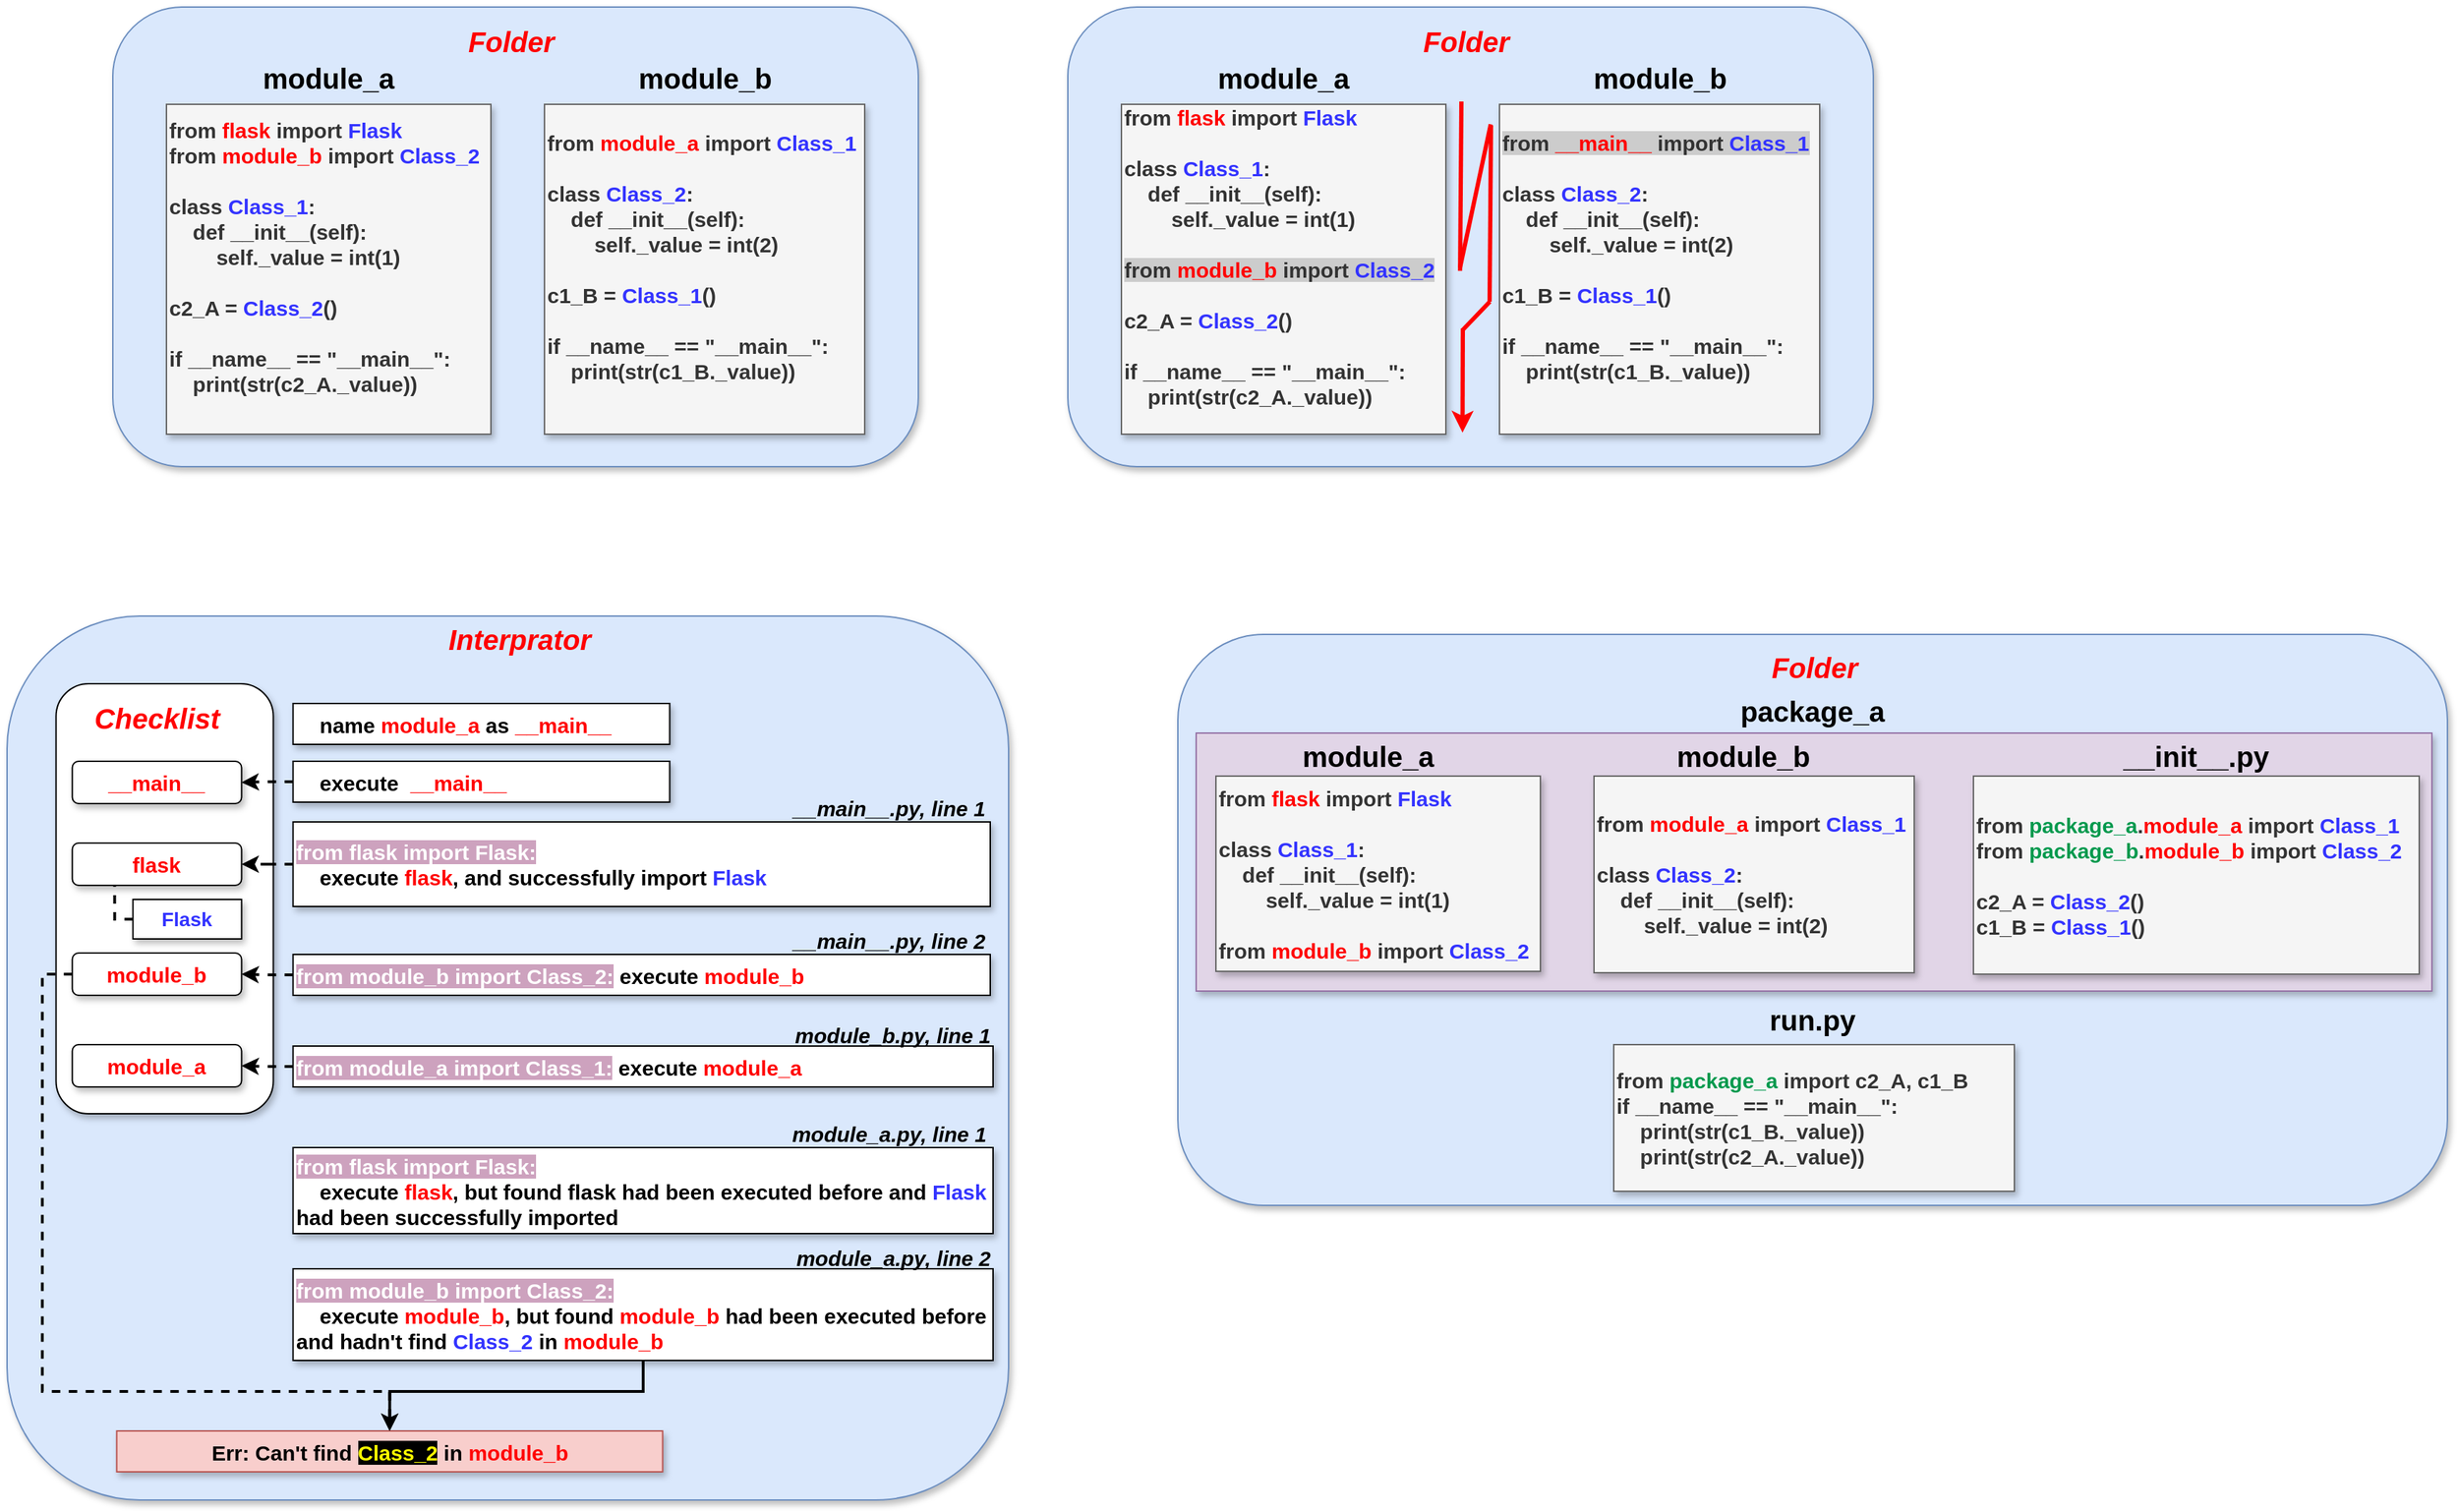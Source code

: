 <mxfile version="14.4.3" type="device"><diagram id="1DFluh_Ckm2dtyDieZkT" name="第 1 页"><mxGraphModel dx="1701" dy="1373" grid="0" gridSize="10" guides="1" tooltips="1" connect="1" arrows="1" fold="1" page="0" pageScale="1" pageWidth="827" pageHeight="1169" math="0" shadow="0"><root><mxCell id="0"/><mxCell id="1" parent="0"/><mxCell id="fZFH-stm4DB66SB43PjB-1" value="" style="rounded=1;whiteSpace=wrap;html=1;shadow=1;fillColor=#dae8fc;strokeColor=#6c8ebf;" vertex="1" parent="1"><mxGeometry x="753" y="149" width="900" height="405" as="geometry"/></mxCell><mxCell id="fZFH-stm4DB66SB43PjB-10" value="" style="rounded=0;whiteSpace=wrap;html=1;shadow=1;fillColor=#e1d5e7;strokeColor=#9673a6;" vertex="1" parent="1"><mxGeometry x="766" y="219" width="876" height="183" as="geometry"/></mxCell><mxCell id="ubFOCWh2kMWe9mgfSDn0-6" value="" style="rounded=1;whiteSpace=wrap;html=1;shadow=1;fillColor=#dae8fc;strokeColor=#6c8ebf;" parent="1" vertex="1"><mxGeometry x="-2" y="-296" width="571" height="326" as="geometry"/></mxCell><mxCell id="ubFOCWh2kMWe9mgfSDn0-1" value="&lt;b&gt;&lt;font style=&quot;font-size: 15px&quot;&gt;from &lt;font color=&quot;#ff0000&quot;&gt;flask&lt;/font&gt; import &lt;font color=&quot;#3333ff&quot;&gt;Flask&lt;/font&gt;&lt;br&gt;from &lt;font color=&quot;#ff0000&quot;&gt;module_b&lt;/font&gt; import &lt;font color=&quot;#3333ff&quot;&gt;Class_2&lt;/font&gt;&lt;br&gt;&lt;br&gt;class &lt;font color=&quot;#3333ff&quot;&gt;Class_1&lt;/font&gt;:&lt;br&gt;&amp;nbsp; &amp;nbsp; def __init__(self):&lt;br&gt;&amp;nbsp; &amp;nbsp; &amp;nbsp; &amp;nbsp; self._value = int(1)&lt;br&gt;&lt;br&gt;c2_A =&amp;nbsp;&lt;/font&gt;&lt;/b&gt;&lt;b&gt;&lt;font style=&quot;font-size: 15px&quot;&gt;&lt;font color=&quot;#3333ff&quot;&gt;Class_2&lt;/font&gt;&lt;/font&gt;&lt;/b&gt;&lt;b&gt;&lt;font style=&quot;font-size: 15px&quot;&gt;()&lt;br&gt;&lt;br&gt;if __name__ == &quot;__main__&quot;:&lt;br&gt;&amp;nbsp; &amp;nbsp; print(str(c2_A._value))&lt;br&gt;&lt;br&gt;&lt;/font&gt;&lt;/b&gt;" style="rounded=0;whiteSpace=wrap;html=1;align=left;fillColor=#f5f5f5;strokeColor=#666666;fontColor=#333333;shadow=1;" parent="1" vertex="1"><mxGeometry x="36" y="-227" width="230" height="234" as="geometry"/></mxCell><mxCell id="ubFOCWh2kMWe9mgfSDn0-3" value="&lt;b&gt;&lt;font style=&quot;font-size: 15px&quot;&gt;from &lt;font color=&quot;#ff0000&quot;&gt;module_a&lt;/font&gt; import &lt;font color=&quot;#3333ff&quot;&gt;Class_1&lt;/font&gt;&lt;br&gt;&lt;br&gt;class &lt;font color=&quot;#3333ff&quot;&gt;Class_2&lt;/font&gt;:&lt;br&gt;&amp;nbsp; &amp;nbsp; def __init__(self):&lt;br&gt;&amp;nbsp; &amp;nbsp; &amp;nbsp; &amp;nbsp; self._value = int(2)&lt;br&gt;&lt;br&gt;c1_B =&amp;nbsp;&lt;/font&gt;&lt;/b&gt;&lt;b&gt;&lt;font style=&quot;font-size: 15px&quot;&gt;&lt;font color=&quot;#3333ff&quot;&gt;Class_1&lt;/font&gt;&lt;/font&gt;&lt;/b&gt;&lt;b&gt;&lt;font style=&quot;font-size: 15px&quot;&gt;()&lt;br&gt;&lt;br&gt;if __name__ == &quot;__main__&quot;:&lt;br&gt;&amp;nbsp; &amp;nbsp; print(str(c1_B._value))&lt;br&gt;&lt;br&gt;&lt;/font&gt;&lt;/b&gt;" style="rounded=0;whiteSpace=wrap;html=1;align=left;fillColor=#f5f5f5;strokeColor=#666666;fontColor=#333333;shadow=1;" parent="1" vertex="1"><mxGeometry x="304" y="-227" width="227" height="234" as="geometry"/></mxCell><mxCell id="ubFOCWh2kMWe9mgfSDn0-4" value="&lt;font size=&quot;1&quot;&gt;&lt;b style=&quot;font-size: 20px&quot;&gt;module_a&lt;/b&gt;&lt;/font&gt;" style="text;html=1;strokeColor=none;fillColor=none;align=center;verticalAlign=middle;whiteSpace=wrap;rounded=0;" parent="1" vertex="1"><mxGeometry x="57" y="-256" width="188" height="20" as="geometry"/></mxCell><mxCell id="ubFOCWh2kMWe9mgfSDn0-5" value="&lt;font size=&quot;1&quot;&gt;&lt;b style=&quot;font-size: 20px&quot;&gt;module_b&lt;/b&gt;&lt;/font&gt;" style="text;html=1;strokeColor=none;fillColor=none;align=center;verticalAlign=middle;whiteSpace=wrap;rounded=0;" parent="1" vertex="1"><mxGeometry x="323.5" y="-256" width="188" height="20" as="geometry"/></mxCell><mxCell id="ubFOCWh2kMWe9mgfSDn0-9" value="" style="rounded=1;whiteSpace=wrap;html=1;shadow=1;fillColor=#dae8fc;strokeColor=#6c8ebf;" parent="1" vertex="1"><mxGeometry x="-77" y="136" width="710" height="627" as="geometry"/></mxCell><mxCell id="ubFOCWh2kMWe9mgfSDn0-11" value="&lt;font size=&quot;1&quot; color=&quot;#ff0000&quot;&gt;&lt;b style=&quot;font-size: 20px&quot;&gt;&lt;i&gt;Folder&lt;/i&gt;&lt;/b&gt;&lt;/font&gt;" style="text;html=1;strokeColor=none;fillColor=none;align=center;verticalAlign=middle;whiteSpace=wrap;rounded=0;" parent="1" vertex="1"><mxGeometry x="242" y="-282" width="76.5" height="20" as="geometry"/></mxCell><mxCell id="ubFOCWh2kMWe9mgfSDn0-14" value="&lt;font size=&quot;1&quot; color=&quot;#ff0000&quot;&gt;&lt;b style=&quot;font-size: 20px&quot;&gt;&lt;i&gt;Interprator&lt;/i&gt;&lt;/b&gt;&lt;/font&gt;" style="text;html=1;strokeColor=none;fillColor=none;align=center;verticalAlign=middle;whiteSpace=wrap;rounded=0;" parent="1" vertex="1"><mxGeometry x="248.13" y="142" width="76.5" height="20" as="geometry"/></mxCell><mxCell id="ubFOCWh2kMWe9mgfSDn0-15" value="&lt;b&gt;&lt;font style=&quot;font-size: 15px&quot;&gt;&amp;nbsp; &amp;nbsp; name &lt;font color=&quot;#ff0000&quot;&gt;module_a&lt;/font&gt; as &lt;font color=&quot;#ff0000&quot;&gt;__main__&lt;/font&gt;&lt;/font&gt;&lt;/b&gt;" style="rounded=0;whiteSpace=wrap;html=1;shadow=1;align=left;" parent="1" vertex="1"><mxGeometry x="125.75" y="198" width="267" height="29" as="geometry"/></mxCell><mxCell id="ubFOCWh2kMWe9mgfSDn0-16" value="" style="rounded=1;whiteSpace=wrap;html=1;shadow=1;" parent="1" vertex="1"><mxGeometry x="-42.25" y="184" width="154" height="305" as="geometry"/></mxCell><mxCell id="ubFOCWh2kMWe9mgfSDn0-53" style="edgeStyle=orthogonalEdgeStyle;rounded=0;orthogonalLoop=1;jettySize=auto;html=1;entryX=1;entryY=0.5;entryDx=0;entryDy=0;dashed=1;endArrow=classic;endFill=1;strokeWidth=2;" parent="1" source="ubFOCWh2kMWe9mgfSDn0-17" target="ubFOCWh2kMWe9mgfSDn0-19" edge="1"><mxGeometry relative="1" as="geometry"/></mxCell><mxCell id="ubFOCWh2kMWe9mgfSDn0-17" value="&lt;span style=&quot;font-size: 15px&quot;&gt;&lt;b&gt;&amp;nbsp; &amp;nbsp; execute&amp;nbsp;&amp;nbsp;&lt;font color=&quot;#ff0000&quot;&gt;__main__&lt;/font&gt;&lt;/b&gt;&lt;/span&gt;" style="rounded=0;whiteSpace=wrap;html=1;shadow=1;align=left;" parent="1" vertex="1"><mxGeometry x="125.75" y="239" width="267" height="29" as="geometry"/></mxCell><mxCell id="ubFOCWh2kMWe9mgfSDn0-18" value="&lt;font color=&quot;#ff0000&quot;&gt;&lt;span style=&quot;font-size: 20px&quot;&gt;&lt;b&gt;&lt;i&gt;Checklist&lt;/i&gt;&lt;/b&gt;&lt;/span&gt;&lt;/font&gt;" style="text;html=1;strokeColor=none;fillColor=none;align=center;verticalAlign=middle;whiteSpace=wrap;rounded=0;" parent="1" vertex="1"><mxGeometry x="-9" y="198" width="76.5" height="20" as="geometry"/></mxCell><mxCell id="ubFOCWh2kMWe9mgfSDn0-19" value="&lt;b&gt;&lt;font style=&quot;font-size: 15px&quot; color=&quot;#ff0000&quot;&gt;__main__&lt;/font&gt;&lt;/b&gt;" style="rounded=1;whiteSpace=wrap;html=1;shadow=1;" parent="1" vertex="1"><mxGeometry x="-30.75" y="239" width="120" height="30" as="geometry"/></mxCell><mxCell id="ubFOCWh2kMWe9mgfSDn0-30" style="edgeStyle=orthogonalEdgeStyle;rounded=0;orthogonalLoop=1;jettySize=auto;html=1;entryX=0.25;entryY=1;entryDx=0;entryDy=0;dashed=1;endArrow=none;endFill=0;strokeWidth=2;" parent="1" source="ubFOCWh2kMWe9mgfSDn0-20" target="ubFOCWh2kMWe9mgfSDn0-29" edge="1"><mxGeometry relative="1" as="geometry"><Array as="points"><mxPoint x="-0.25" y="351"/></Array></mxGeometry></mxCell><mxCell id="ubFOCWh2kMWe9mgfSDn0-20" value="&lt;b&gt;&lt;font style=&quot;font-size: 14px&quot; color=&quot;#3333ff&quot;&gt;Flask&lt;/font&gt;&lt;/b&gt;" style="rounded=0;whiteSpace=wrap;html=1;shadow=1;" parent="1" vertex="1"><mxGeometry x="12.25" y="337" width="77" height="28" as="geometry"/></mxCell><mxCell id="ubFOCWh2kMWe9mgfSDn0-31" style="edgeStyle=orthogonalEdgeStyle;rounded=0;orthogonalLoop=1;jettySize=auto;html=1;entryX=1;entryY=0.5;entryDx=0;entryDy=0;dashed=1;endArrow=classic;endFill=1;strokeWidth=2;" parent="1" source="ubFOCWh2kMWe9mgfSDn0-25" target="ubFOCWh2kMWe9mgfSDn0-29" edge="1"><mxGeometry relative="1" as="geometry"/></mxCell><mxCell id="ubFOCWh2kMWe9mgfSDn0-25" value="&lt;b&gt;&lt;font style=&quot;font-size: 15px ; background-color: rgb(205 , 162 , 190)&quot; color=&quot;#ffffff&quot;&gt;from&amp;nbsp;&lt;font&gt;flask&lt;/font&gt;&amp;nbsp;import&amp;nbsp;&lt;font&gt;Flask:&lt;/font&gt;&lt;/font&gt;&lt;/b&gt;&lt;span style=&quot;font-size: 15px&quot;&gt;&lt;b&gt;&amp;nbsp;&lt;br&gt;&amp;nbsp; &amp;nbsp; execute &lt;font color=&quot;#ff0000&quot;&gt;flask&lt;/font&gt;, and successfully import &lt;font color=&quot;#3333ff&quot;&gt;Flask&lt;/font&gt;&lt;/b&gt;&lt;/span&gt;" style="rounded=0;whiteSpace=wrap;html=1;shadow=1;align=left;" parent="1" vertex="1"><mxGeometry x="125.75" y="282" width="494.25" height="60" as="geometry"/></mxCell><mxCell id="ubFOCWh2kMWe9mgfSDn0-33" style="edgeStyle=orthogonalEdgeStyle;rounded=0;orthogonalLoop=1;jettySize=auto;html=1;entryX=1;entryY=0.5;entryDx=0;entryDy=0;dashed=1;endArrow=classic;endFill=1;strokeWidth=2;" parent="1" source="ubFOCWh2kMWe9mgfSDn0-27" target="ubFOCWh2kMWe9mgfSDn0-32" edge="1"><mxGeometry relative="1" as="geometry"/></mxCell><mxCell id="ubFOCWh2kMWe9mgfSDn0-27" value="&lt;b&gt;&lt;font style=&quot;font-size: 15px&quot;&gt;&lt;font color=&quot;#ffffff&quot; style=&quot;background-color: rgb(205 , 162 , 190)&quot;&gt;from&amp;nbsp;&lt;font&gt;module_b&lt;/font&gt;&amp;nbsp;import&amp;nbsp;&lt;font&gt;Class_2:&lt;/font&gt;&lt;/font&gt;&lt;font color=&quot;#ff0000&quot; style=&quot;color: rgb(51 , 51 , 51)&quot;&gt;&amp;nbsp;&lt;/font&gt;&lt;/font&gt;&lt;/b&gt;&lt;span style=&quot;font-size: 15px&quot;&gt;&lt;b&gt;execute &lt;font color=&quot;#ff0000&quot;&gt;module_b&lt;/font&gt;&lt;/b&gt;&lt;/span&gt;" style="rounded=0;whiteSpace=wrap;html=1;shadow=1;align=left;" parent="1" vertex="1"><mxGeometry x="125.75" y="376" width="494.25" height="29" as="geometry"/></mxCell><mxCell id="ubFOCWh2kMWe9mgfSDn0-29" value="&lt;b&gt;&lt;font style=&quot;font-size: 15px&quot; color=&quot;#ff0000&quot;&gt;flask&lt;/font&gt;&lt;/b&gt;" style="rounded=1;whiteSpace=wrap;html=1;shadow=1;" parent="1" vertex="1"><mxGeometry x="-30.75" y="297" width="120" height="30" as="geometry"/></mxCell><mxCell id="ubFOCWh2kMWe9mgfSDn0-37" style="edgeStyle=orthogonalEdgeStyle;rounded=0;orthogonalLoop=1;jettySize=auto;html=1;entryX=0.5;entryY=0;entryDx=0;entryDy=0;endArrow=classic;endFill=1;strokeWidth=2;dashed=1;exitX=0;exitY=0.5;exitDx=0;exitDy=0;" parent="1" source="ubFOCWh2kMWe9mgfSDn0-32" target="ubFOCWh2kMWe9mgfSDn0-35" edge="1"><mxGeometry relative="1" as="geometry"><Array as="points"><mxPoint x="-52" y="390"/><mxPoint x="-52" y="686"/><mxPoint x="194" y="686"/></Array></mxGeometry></mxCell><mxCell id="ubFOCWh2kMWe9mgfSDn0-32" value="&lt;b&gt;&lt;font style=&quot;font-size: 15px&quot; color=&quot;#ff0000&quot;&gt;module_b&lt;/font&gt;&lt;/b&gt;" style="rounded=1;whiteSpace=wrap;html=1;shadow=1;" parent="1" vertex="1"><mxGeometry x="-30.75" y="375" width="120" height="30" as="geometry"/></mxCell><mxCell id="ubFOCWh2kMWe9mgfSDn0-55" style="edgeStyle=orthogonalEdgeStyle;rounded=0;orthogonalLoop=1;jettySize=auto;html=1;entryX=1;entryY=0.5;entryDx=0;entryDy=0;dashed=1;endArrow=classic;endFill=1;strokeWidth=2;" parent="1" source="ubFOCWh2kMWe9mgfSDn0-34" target="ubFOCWh2kMWe9mgfSDn0-54" edge="1"><mxGeometry relative="1" as="geometry"/></mxCell><mxCell id="ubFOCWh2kMWe9mgfSDn0-34" value="&lt;b&gt;&lt;font style=&quot;font-size: 15px&quot;&gt;&lt;font color=&quot;#ffffff&quot; style=&quot;background-color: rgb(205 , 162 , 190)&quot;&gt;from&amp;nbsp;&lt;font&gt;module_a&lt;/font&gt;&amp;nbsp;import&amp;nbsp;&lt;font&gt;Class_1:&lt;/font&gt;&lt;/font&gt;&lt;font color=&quot;#ff0000&quot; style=&quot;color: rgb(51 , 51 , 51)&quot;&gt;&amp;nbsp;&lt;/font&gt;&lt;/font&gt;&lt;/b&gt;&lt;span style=&quot;font-size: 15px&quot;&gt;&lt;b&gt;execute &lt;font color=&quot;#ff0000&quot;&gt;module_a&lt;/font&gt;&lt;/b&gt;&lt;/span&gt;" style="rounded=0;whiteSpace=wrap;html=1;shadow=1;align=left;" parent="1" vertex="1"><mxGeometry x="125.75" y="441" width="496.25" height="29" as="geometry"/></mxCell><mxCell id="ubFOCWh2kMWe9mgfSDn0-35" value="&lt;b&gt;&lt;font style=&quot;font-size: 15px&quot;&gt;Err: Can't find &lt;font color=&quot;#ffff00&quot; style=&quot;background-color: rgb(0 , 0 , 0)&quot;&gt;Class_2&lt;/font&gt; in &lt;font color=&quot;#ff0000&quot;&gt;module_b&lt;/font&gt;&lt;/font&gt;&lt;/b&gt;" style="rounded=0;whiteSpace=wrap;html=1;shadow=1;fillColor=#f8cecc;strokeColor=#b85450;" parent="1" vertex="1"><mxGeometry x="0.75" y="714" width="387" height="29" as="geometry"/></mxCell><mxCell id="ubFOCWh2kMWe9mgfSDn0-38" value="&lt;b&gt;&lt;i&gt;&lt;font style=&quot;font-size: 15px&quot;&gt;__main__.py, line 1&lt;/font&gt;&lt;/i&gt;&lt;/b&gt;" style="text;html=1;strokeColor=none;fillColor=none;align=center;verticalAlign=middle;whiteSpace=wrap;rounded=0;" parent="1" vertex="1"><mxGeometry x="476.13" y="262" width="145" height="20" as="geometry"/></mxCell><mxCell id="ubFOCWh2kMWe9mgfSDn0-40" value="&lt;b&gt;&lt;i&gt;&lt;font style=&quot;font-size: 15px&quot;&gt;__main__.py, line 2&lt;/font&gt;&lt;/i&gt;&lt;/b&gt;" style="text;html=1;strokeColor=none;fillColor=none;align=center;verticalAlign=middle;whiteSpace=wrap;rounded=0;" parent="1" vertex="1"><mxGeometry x="477.25" y="356" width="142.75" height="20" as="geometry"/></mxCell><mxCell id="ubFOCWh2kMWe9mgfSDn0-44" value="&lt;b&gt;&lt;i&gt;&lt;font style=&quot;font-size: 15px&quot;&gt;module_b.py, line 1&lt;/font&gt;&lt;/i&gt;&lt;/b&gt;" style="text;html=1;strokeColor=none;fillColor=none;align=center;verticalAlign=middle;whiteSpace=wrap;rounded=0;" parent="1" vertex="1"><mxGeometry x="471" y="423" width="159.75" height="20" as="geometry"/></mxCell><mxCell id="ubFOCWh2kMWe9mgfSDn0-46" style="edgeStyle=orthogonalEdgeStyle;rounded=0;orthogonalLoop=1;jettySize=auto;html=1;endArrow=classic;endFill=1;strokeWidth=2;entryX=0.5;entryY=0;entryDx=0;entryDy=0;" parent="1" source="ubFOCWh2kMWe9mgfSDn0-45" target="ubFOCWh2kMWe9mgfSDn0-35" edge="1"><mxGeometry relative="1" as="geometry"><Array as="points"><mxPoint x="374" y="686"/><mxPoint x="194" y="686"/></Array></mxGeometry></mxCell><mxCell id="ubFOCWh2kMWe9mgfSDn0-45" value="&lt;b&gt;&lt;font style=&quot;font-size: 15px&quot;&gt;&lt;font color=&quot;#ffffff&quot; style=&quot;background-color: rgb(205 , 162 , 190)&quot;&gt;from&amp;nbsp;&lt;font&gt;module_b&lt;/font&gt;&amp;nbsp;import&amp;nbsp;&lt;font&gt;Class_2:&lt;/font&gt;&lt;/font&gt;&lt;font color=&quot;#ff0000&quot; style=&quot;color: rgb(51 , 51 , 51)&quot;&gt;&amp;nbsp;&lt;br&gt;&lt;/font&gt;&lt;/font&gt;&lt;/b&gt;&lt;span style=&quot;font-size: 15px&quot;&gt;&lt;b&gt;&amp;nbsp; &amp;nbsp; execute &lt;font color=&quot;#ff0000&quot;&gt;module_b&lt;/font&gt;, but found &lt;font color=&quot;#ff0000&quot;&gt;module_b&lt;/font&gt; had been&amp;nbsp;&lt;/b&gt;&lt;/span&gt;&lt;b style=&quot;font-size: 15px&quot;&gt;executed&lt;/b&gt;&lt;span style=&quot;font-size: 15px&quot;&gt;&lt;b&gt;&amp;nbsp;before and hadn't find &lt;font color=&quot;#3333ff&quot;&gt;Class_2&lt;/font&gt; in &lt;font color=&quot;#ff0000&quot;&gt;module_b&lt;/font&gt;&lt;/b&gt;&lt;/span&gt;" style="rounded=0;whiteSpace=wrap;html=1;shadow=1;align=left;" parent="1" vertex="1"><mxGeometry x="125.75" y="599" width="496.25" height="65" as="geometry"/></mxCell><mxCell id="ubFOCWh2kMWe9mgfSDn0-47" value="&lt;b&gt;&lt;i&gt;&lt;font style=&quot;font-size: 15px&quot;&gt;module_a.py, line 2&lt;/font&gt;&lt;/i&gt;&lt;/b&gt;" style="text;html=1;strokeColor=none;fillColor=none;align=center;verticalAlign=middle;whiteSpace=wrap;rounded=0;" parent="1" vertex="1"><mxGeometry x="477.5" y="581" width="146.75" height="20" as="geometry"/></mxCell><mxCell id="ubFOCWh2kMWe9mgfSDn0-51" value="&lt;b&gt;&lt;font style=&quot;font-size: 15px ; background-color: rgb(205 , 162 , 190)&quot; color=&quot;#ffffff&quot;&gt;from&amp;nbsp;&lt;font&gt;flask&lt;/font&gt;&amp;nbsp;import&amp;nbsp;&lt;font&gt;Flask:&lt;/font&gt;&lt;/font&gt;&lt;/b&gt;&lt;span style=&quot;font-size: 15px&quot;&gt;&lt;b&gt;&amp;nbsp;&lt;br&gt;&amp;nbsp; &amp;nbsp; execute &lt;font color=&quot;#ff0000&quot;&gt;flask&lt;/font&gt;, but found flask had been executed before and &lt;font color=&quot;#3333ff&quot;&gt;Flask&lt;/font&gt; had been successfully imported&lt;/b&gt;&lt;/span&gt;" style="rounded=0;whiteSpace=wrap;html=1;shadow=1;align=left;" parent="1" vertex="1"><mxGeometry x="125.75" y="513" width="496.25" height="61" as="geometry"/></mxCell><mxCell id="ubFOCWh2kMWe9mgfSDn0-52" value="&lt;b&gt;&lt;i&gt;&lt;font style=&quot;font-size: 15px&quot;&gt;module_a.py&lt;/font&gt;&lt;/i&gt;&lt;/b&gt;&lt;b&gt;&lt;i&gt;&lt;font style=&quot;font-size: 15px&quot;&gt;, line 1&lt;/font&gt;&lt;/i&gt;&lt;/b&gt;" style="text;html=1;strokeColor=none;fillColor=none;align=center;verticalAlign=middle;whiteSpace=wrap;rounded=0;" parent="1" vertex="1"><mxGeometry x="476.13" y="493" width="145" height="20" as="geometry"/></mxCell><mxCell id="ubFOCWh2kMWe9mgfSDn0-54" value="&lt;b&gt;&lt;font style=&quot;font-size: 15px&quot; color=&quot;#ff0000&quot;&gt;module_a&lt;/font&gt;&lt;/b&gt;" style="rounded=1;whiteSpace=wrap;html=1;shadow=1;" parent="1" vertex="1"><mxGeometry x="-30.75" y="440" width="120" height="30" as="geometry"/></mxCell><mxCell id="BVNT2khLlWmC8JEHlOF1-1" value="" style="rounded=1;whiteSpace=wrap;html=1;shadow=1;fillColor=#dae8fc;strokeColor=#6c8ebf;" parent="1" vertex="1"><mxGeometry x="675" y="-296" width="571" height="326" as="geometry"/></mxCell><mxCell id="BVNT2khLlWmC8JEHlOF1-2" value="&lt;b&gt;&lt;font style=&quot;font-size: 15px&quot;&gt;from &lt;font color=&quot;#ff0000&quot;&gt;flask&lt;/font&gt; import &lt;font color=&quot;#3333ff&quot;&gt;Flask&lt;/font&gt;&lt;br&gt;&lt;br&gt;class&amp;nbsp;&lt;/font&gt;&lt;/b&gt;&lt;b&gt;&lt;font style=&quot;font-size: 15px&quot;&gt;&lt;font color=&quot;#3333ff&quot;&gt;Class_1&lt;/font&gt;&lt;/font&gt;&lt;/b&gt;&lt;b&gt;&lt;font style=&quot;font-size: 15px&quot;&gt;:&lt;br&gt;&amp;nbsp; &amp;nbsp; def __init__(self):&lt;br&gt;&amp;nbsp; &amp;nbsp; &amp;nbsp; &amp;nbsp; self._value = int(1)&lt;br&gt;&lt;br&gt;&lt;/font&gt;&lt;/b&gt;&lt;b&gt;&lt;font style=&quot;font-size: 15px&quot;&gt;&lt;span style=&quot;background-color: rgb(204 , 204 , 204)&quot;&gt;from&amp;nbsp;&lt;font color=&quot;#ff0000&quot;&gt;module_b&lt;/font&gt;&amp;nbsp;import&amp;nbsp;&lt;/span&gt;&lt;span style=&quot;background-color: rgb(204 , 204 , 204)&quot;&gt;&lt;font color=&quot;#3333ff&quot;&gt;Class_2&lt;/font&gt;&lt;/span&gt;&lt;br&gt;&lt;/font&gt;&lt;/b&gt;&lt;b&gt;&lt;font style=&quot;font-size: 15px&quot;&gt;&lt;br&gt;c2_A =&amp;nbsp;&lt;/font&gt;&lt;/b&gt;&lt;b&gt;&lt;font style=&quot;font-size: 15px&quot;&gt;&lt;font color=&quot;#3333ff&quot;&gt;Class_2&lt;/font&gt;&lt;/font&gt;&lt;/b&gt;&lt;b&gt;&lt;font style=&quot;font-size: 15px&quot;&gt;()&lt;/font&gt;&lt;/b&gt;&lt;b&gt;&lt;font style=&quot;font-size: 15px&quot;&gt;&lt;br&gt;&lt;br&gt;if __name__ == &quot;__main__&quot;:&lt;br&gt;&amp;nbsp; &amp;nbsp; print(str(c2_A._value))&lt;br&gt;&lt;br&gt;&lt;/font&gt;&lt;/b&gt;" style="rounded=0;whiteSpace=wrap;html=1;align=left;fillColor=#f5f5f5;strokeColor=#666666;fontColor=#333333;shadow=1;" parent="1" vertex="1"><mxGeometry x="713" y="-227" width="230" height="234" as="geometry"/></mxCell><mxCell id="BVNT2khLlWmC8JEHlOF1-3" value="&lt;b&gt;&lt;font style=&quot;font-size: 15px&quot;&gt;&lt;span style=&quot;background-color: rgb(204 , 204 , 204)&quot;&gt;from &lt;font color=&quot;#ff0000&quot;&gt;__main__&lt;/font&gt;&amp;nbsp;import &lt;font color=&quot;#3333ff&quot;&gt;Class_1&lt;/font&gt;&lt;/span&gt;&lt;br&gt;&lt;br&gt;class &lt;font color=&quot;#3333ff&quot;&gt;Class_2&lt;/font&gt;:&lt;br&gt;&amp;nbsp; &amp;nbsp; def __init__(self):&lt;br&gt;&amp;nbsp; &amp;nbsp; &amp;nbsp; &amp;nbsp; self._value = int(2)&lt;br&gt;&lt;br&gt;c1_B =&amp;nbsp;&lt;/font&gt;&lt;/b&gt;&lt;b&gt;&lt;font style=&quot;font-size: 15px&quot;&gt;&lt;font color=&quot;#3333ff&quot;&gt;Class_1&lt;/font&gt;&lt;/font&gt;&lt;/b&gt;&lt;b&gt;&lt;font style=&quot;font-size: 15px&quot;&gt;()&lt;/font&gt;&lt;/b&gt;&lt;b&gt;&lt;font style=&quot;font-size: 15px&quot;&gt;&lt;br&gt;&lt;br&gt;if __name__ == &quot;__main__&quot;:&lt;br&gt;&amp;nbsp; &amp;nbsp; print(str(c1_B._value))&lt;br&gt;&lt;br&gt;&lt;/font&gt;&lt;/b&gt;" style="rounded=0;whiteSpace=wrap;html=1;align=left;fillColor=#f5f5f5;strokeColor=#666666;fontColor=#333333;shadow=1;" parent="1" vertex="1"><mxGeometry x="981" y="-227" width="227" height="234" as="geometry"/></mxCell><mxCell id="BVNT2khLlWmC8JEHlOF1-4" value="&lt;font size=&quot;1&quot;&gt;&lt;b style=&quot;font-size: 20px&quot;&gt;module_a&lt;/b&gt;&lt;/font&gt;" style="text;html=1;strokeColor=none;fillColor=none;align=center;verticalAlign=middle;whiteSpace=wrap;rounded=0;" parent="1" vertex="1"><mxGeometry x="734" y="-256" width="188" height="20" as="geometry"/></mxCell><mxCell id="BVNT2khLlWmC8JEHlOF1-5" value="&lt;font size=&quot;1&quot;&gt;&lt;b style=&quot;font-size: 20px&quot;&gt;module_b&lt;/b&gt;&lt;/font&gt;" style="text;html=1;strokeColor=none;fillColor=none;align=center;verticalAlign=middle;whiteSpace=wrap;rounded=0;" parent="1" vertex="1"><mxGeometry x="1000.5" y="-256" width="188" height="20" as="geometry"/></mxCell><mxCell id="BVNT2khLlWmC8JEHlOF1-6" value="&lt;font size=&quot;1&quot; color=&quot;#ff0000&quot;&gt;&lt;b style=&quot;font-size: 20px&quot;&gt;&lt;i&gt;Folder&lt;/i&gt;&lt;/b&gt;&lt;/font&gt;" style="text;html=1;strokeColor=none;fillColor=none;align=center;verticalAlign=middle;whiteSpace=wrap;rounded=0;" parent="1" vertex="1"><mxGeometry x="919" y="-282" width="76.5" height="20" as="geometry"/></mxCell><mxCell id="fZFH-stm4DB66SB43PjB-2" value="&lt;b&gt;&lt;font style=&quot;font-size: 15px&quot;&gt;from &lt;font color=&quot;#ff0000&quot;&gt;flask&lt;/font&gt; import &lt;font color=&quot;#3333ff&quot;&gt;Flask&lt;/font&gt;&lt;br&gt;&lt;br&gt;class&amp;nbsp;&lt;/font&gt;&lt;/b&gt;&lt;b&gt;&lt;font style=&quot;font-size: 15px&quot;&gt;&lt;font color=&quot;#3333ff&quot;&gt;Class_1&lt;/font&gt;&lt;/font&gt;&lt;/b&gt;&lt;b&gt;&lt;font style=&quot;font-size: 15px&quot;&gt;:&lt;br&gt;&amp;nbsp; &amp;nbsp; def __init__(self):&lt;br&gt;&amp;nbsp; &amp;nbsp; &amp;nbsp; &amp;nbsp; self._value = int(1)&lt;br&gt;&lt;br&gt;&lt;/font&gt;&lt;/b&gt;&lt;b&gt;&lt;font style=&quot;font-size: 15px ; background-color: rgb(245 , 245 , 245)&quot;&gt;from&amp;nbsp;&lt;font color=&quot;#ff0000&quot;&gt;module_b&lt;/font&gt;&amp;nbsp;import&amp;nbsp;&lt;font color=&quot;#3333ff&quot;&gt;Class_2&lt;/font&gt;&lt;/font&gt;&lt;/b&gt;&lt;b&gt;&lt;font style=&quot;font-size: 15px&quot;&gt;&lt;br&gt;&lt;/font&gt;&lt;/b&gt;" style="rounded=0;whiteSpace=wrap;html=1;align=left;fillColor=#f5f5f5;strokeColor=#666666;fontColor=#333333;shadow=1;" vertex="1" parent="1"><mxGeometry x="780" y="249.5" width="230" height="138.5" as="geometry"/></mxCell><mxCell id="fZFH-stm4DB66SB43PjB-3" value="&lt;b&gt;&lt;font style=&quot;font-size: 15px&quot;&gt;&lt;span style=&quot;background-color: rgb(245 , 245 , 245)&quot;&gt;from &lt;font color=&quot;#ff0000&quot;&gt;module_a&lt;/font&gt;&amp;nbsp;import &lt;font color=&quot;#3333ff&quot;&gt;Class_1&lt;/font&gt;&lt;br&gt;&lt;/span&gt;&lt;br&gt;class&amp;nbsp;&lt;/font&gt;&lt;/b&gt;&lt;b&gt;&lt;font style=&quot;font-size: 15px&quot;&gt;&lt;font color=&quot;#3333ff&quot;&gt;Class_2&lt;/font&gt;&lt;/font&gt;&lt;/b&gt;&lt;b&gt;&lt;font style=&quot;font-size: 15px&quot;&gt;:&lt;br&gt;&amp;nbsp; &amp;nbsp; def __init__(self):&lt;br&gt;&amp;nbsp; &amp;nbsp; &amp;nbsp; &amp;nbsp; self._value = int(2)&lt;br&gt;&lt;/font&gt;&lt;/b&gt;" style="rounded=0;whiteSpace=wrap;html=1;align=left;fillColor=#f5f5f5;strokeColor=#666666;fontColor=#333333;shadow=1;" vertex="1" parent="1"><mxGeometry x="1048" y="249.5" width="227" height="139.5" as="geometry"/></mxCell><mxCell id="fZFH-stm4DB66SB43PjB-4" value="&lt;font size=&quot;1&quot;&gt;&lt;b style=&quot;font-size: 20px&quot;&gt;module_a&lt;/b&gt;&lt;/font&gt;" style="text;html=1;strokeColor=none;fillColor=none;align=center;verticalAlign=middle;whiteSpace=wrap;rounded=0;" vertex="1" parent="1"><mxGeometry x="793.5" y="224.5" width="188" height="20" as="geometry"/></mxCell><mxCell id="fZFH-stm4DB66SB43PjB-5" value="&lt;font size=&quot;1&quot;&gt;&lt;b style=&quot;font-size: 20px&quot;&gt;module_b&lt;/b&gt;&lt;/font&gt;" style="text;html=1;strokeColor=none;fillColor=none;align=center;verticalAlign=middle;whiteSpace=wrap;rounded=0;" vertex="1" parent="1"><mxGeometry x="1060" y="224.5" width="188" height="20" as="geometry"/></mxCell><mxCell id="fZFH-stm4DB66SB43PjB-6" value="&lt;font size=&quot;1&quot; color=&quot;#ff0000&quot;&gt;&lt;b style=&quot;font-size: 20px&quot;&gt;&lt;i&gt;Folder&lt;/i&gt;&lt;/b&gt;&lt;/font&gt;" style="text;html=1;strokeColor=none;fillColor=none;align=center;verticalAlign=middle;whiteSpace=wrap;rounded=0;" vertex="1" parent="1"><mxGeometry x="1165.75" y="162" width="76.5" height="20" as="geometry"/></mxCell><mxCell id="fZFH-stm4DB66SB43PjB-7" value="&lt;b&gt;&lt;font style=&quot;font-size: 15px&quot;&gt;from &lt;font color=&quot;#00994d&quot;&gt;package_a&lt;/font&gt;.&lt;font color=&quot;#ff0000&quot;&gt;module_a&lt;/font&gt; import &lt;font color=&quot;#3333ff&quot;&gt;Class_1&lt;/font&gt;&lt;br&gt;from &lt;font color=&quot;#00994d&quot;&gt;package_b&lt;/font&gt;.&lt;font color=&quot;#ff0000&quot;&gt;module_b&lt;/font&gt; import &lt;font color=&quot;#3333ff&quot;&gt;Class_2&lt;/font&gt;&lt;br&gt;&lt;br&gt;&lt;/font&gt;&lt;/b&gt;&lt;b&gt;&lt;font style=&quot;font-size: 15px&quot;&gt;c2_A = &lt;font color=&quot;#3333ff&quot;&gt;Class_2&lt;/font&gt;()&lt;br&gt;&lt;/font&gt;&lt;/b&gt;&lt;b&gt;&lt;font style=&quot;font-size: 15px&quot;&gt;c1_B = &lt;font color=&quot;#3333ff&quot;&gt;Class_1&lt;/font&gt;()&lt;/font&gt;&lt;/b&gt;&lt;b&gt;&lt;font style=&quot;font-size: 15px&quot;&gt;&lt;br&gt;&lt;/font&gt;&lt;/b&gt;" style="rounded=0;whiteSpace=wrap;html=1;align=left;fillColor=#f5f5f5;strokeColor=#666666;fontColor=#333333;shadow=1;" vertex="1" parent="1"><mxGeometry x="1317" y="249.5" width="316" height="140.5" as="geometry"/></mxCell><mxCell id="fZFH-stm4DB66SB43PjB-8" value="&lt;font size=&quot;1&quot;&gt;&lt;b style=&quot;font-size: 20px&quot;&gt;__init__.py&lt;/b&gt;&lt;/font&gt;" style="text;html=1;strokeColor=none;fillColor=none;align=center;verticalAlign=middle;whiteSpace=wrap;rounded=0;" vertex="1" parent="1"><mxGeometry x="1381" y="224.5" width="188" height="20" as="geometry"/></mxCell><mxCell id="fZFH-stm4DB66SB43PjB-9" value="&lt;b&gt;&lt;font style=&quot;font-size: 15px&quot;&gt;from &lt;font color=&quot;#00994d&quot;&gt;package_a&lt;/font&gt; import c2_A, c1_B&lt;br&gt;if __name__ == &quot;__main__&quot;:&lt;br&gt;&amp;nbsp; &amp;nbsp;&amp;nbsp;&lt;/font&gt;&lt;/b&gt;&lt;b&gt;&lt;font style=&quot;font-size: 15px&quot;&gt;print(str(c1_B._value))&lt;/font&gt;&lt;/b&gt;&lt;b&gt;&lt;font style=&quot;font-size: 15px&quot;&gt;&lt;br&gt;&amp;nbsp; &amp;nbsp; print(str(c2_A._value))&lt;/font&gt;&lt;/b&gt;&lt;b&gt;&lt;font style=&quot;font-size: 15px&quot;&gt;&lt;br&gt;&lt;/font&gt;&lt;/b&gt;" style="rounded=0;whiteSpace=wrap;html=1;align=left;fillColor=#f5f5f5;strokeColor=#666666;fontColor=#333333;shadow=1;" vertex="1" parent="1"><mxGeometry x="1062" y="440" width="284" height="104" as="geometry"/></mxCell><mxCell id="fZFH-stm4DB66SB43PjB-11" value="&lt;font size=&quot;1&quot;&gt;&lt;b style=&quot;font-size: 20px&quot;&gt;package_a&lt;/b&gt;&lt;/font&gt;" style="text;html=1;strokeColor=none;fillColor=none;align=center;verticalAlign=middle;whiteSpace=wrap;rounded=0;" vertex="1" parent="1"><mxGeometry x="1109" y="193" width="188" height="20" as="geometry"/></mxCell><mxCell id="fZFH-stm4DB66SB43PjB-13" value="&lt;font size=&quot;1&quot;&gt;&lt;b style=&quot;font-size: 20px&quot;&gt;run.py&lt;/b&gt;&lt;/font&gt;" style="text;html=1;strokeColor=none;fillColor=none;align=center;verticalAlign=middle;whiteSpace=wrap;rounded=0;" vertex="1" parent="1"><mxGeometry x="1109" y="412" width="188" height="20" as="geometry"/></mxCell><mxCell id="fZFH-stm4DB66SB43PjB-14" style="edgeStyle=orthogonalEdgeStyle;rounded=0;orthogonalLoop=1;jettySize=auto;html=1;exitX=0.5;exitY=1;exitDx=0;exitDy=0;" edge="1" parent="1" source="fZFH-stm4DB66SB43PjB-13" target="fZFH-stm4DB66SB43PjB-13"><mxGeometry relative="1" as="geometry"/></mxCell><mxCell id="fZFH-stm4DB66SB43PjB-15" value="" style="endArrow=none;html=1;strokeWidth=3;strokeColor=#FF0000;endFill=0;entryX=0.487;entryY=0.574;entryDx=0;entryDy=0;entryPerimeter=0;" edge="1" parent="1" target="BVNT2khLlWmC8JEHlOF1-1"><mxGeometry width="50" height="50" relative="1" as="geometry"><mxPoint x="954" y="-229" as="sourcePoint"/><mxPoint x="954" y="-109" as="targetPoint"/></mxGeometry></mxCell><mxCell id="fZFH-stm4DB66SB43PjB-16" value="" style="endArrow=classic;html=1;strokeWidth=3;strokeColor=#FF0000;entryX=0.49;entryY=0.926;entryDx=0;entryDy=0;entryPerimeter=0;" edge="1" parent="1" target="BVNT2khLlWmC8JEHlOF1-1"><mxGeometry width="50" height="50" relative="1" as="geometry"><mxPoint x="955" y="-68" as="sourcePoint"/><mxPoint x="954" y="-6" as="targetPoint"/></mxGeometry></mxCell><mxCell id="fZFH-stm4DB66SB43PjB-17" value="" style="endArrow=none;html=1;strokeWidth=3;strokeColor=#FF0000;endFill=0;exitX=0.525;exitY=0.255;exitDx=0;exitDy=0;exitPerimeter=0;" edge="1" parent="1" source="BVNT2khLlWmC8JEHlOF1-1"><mxGeometry width="50" height="50" relative="1" as="geometry"><mxPoint x="964" y="-219" as="sourcePoint"/><mxPoint x="953" y="-111" as="targetPoint"/></mxGeometry></mxCell><mxCell id="fZFH-stm4DB66SB43PjB-18" value="" style="endArrow=none;html=1;strokeWidth=3;strokeColor=#FF0000;endFill=0;" edge="1" parent="1"><mxGeometry width="50" height="50" relative="1" as="geometry"><mxPoint x="975" y="-212" as="sourcePoint"/><mxPoint x="974" y="-87" as="targetPoint"/></mxGeometry></mxCell><mxCell id="fZFH-stm4DB66SB43PjB-19" value="" style="endArrow=none;html=1;strokeWidth=3;strokeColor=#FF0000;endFill=0;exitX=0.524;exitY=0.641;exitDx=0;exitDy=0;exitPerimeter=0;" edge="1" parent="1" source="BVNT2khLlWmC8JEHlOF1-1"><mxGeometry width="50" height="50" relative="1" as="geometry"><mxPoint x="974" y="-108" as="sourcePoint"/><mxPoint x="955" y="-67" as="targetPoint"/></mxGeometry></mxCell></root></mxGraphModel></diagram></mxfile>